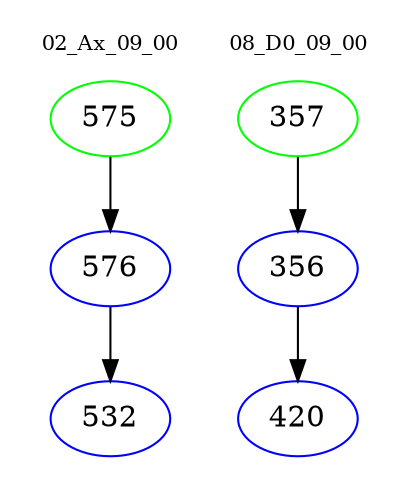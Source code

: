 digraph{
subgraph cluster_0 {
color = white
label = "02_Ax_09_00";
fontsize=10;
T0_575 [label="575", color="green"]
T0_575 -> T0_576 [color="black"]
T0_576 [label="576", color="blue"]
T0_576 -> T0_532 [color="black"]
T0_532 [label="532", color="blue"]
}
subgraph cluster_1 {
color = white
label = "08_D0_09_00";
fontsize=10;
T1_357 [label="357", color="green"]
T1_357 -> T1_356 [color="black"]
T1_356 [label="356", color="blue"]
T1_356 -> T1_420 [color="black"]
T1_420 [label="420", color="blue"]
}
}
